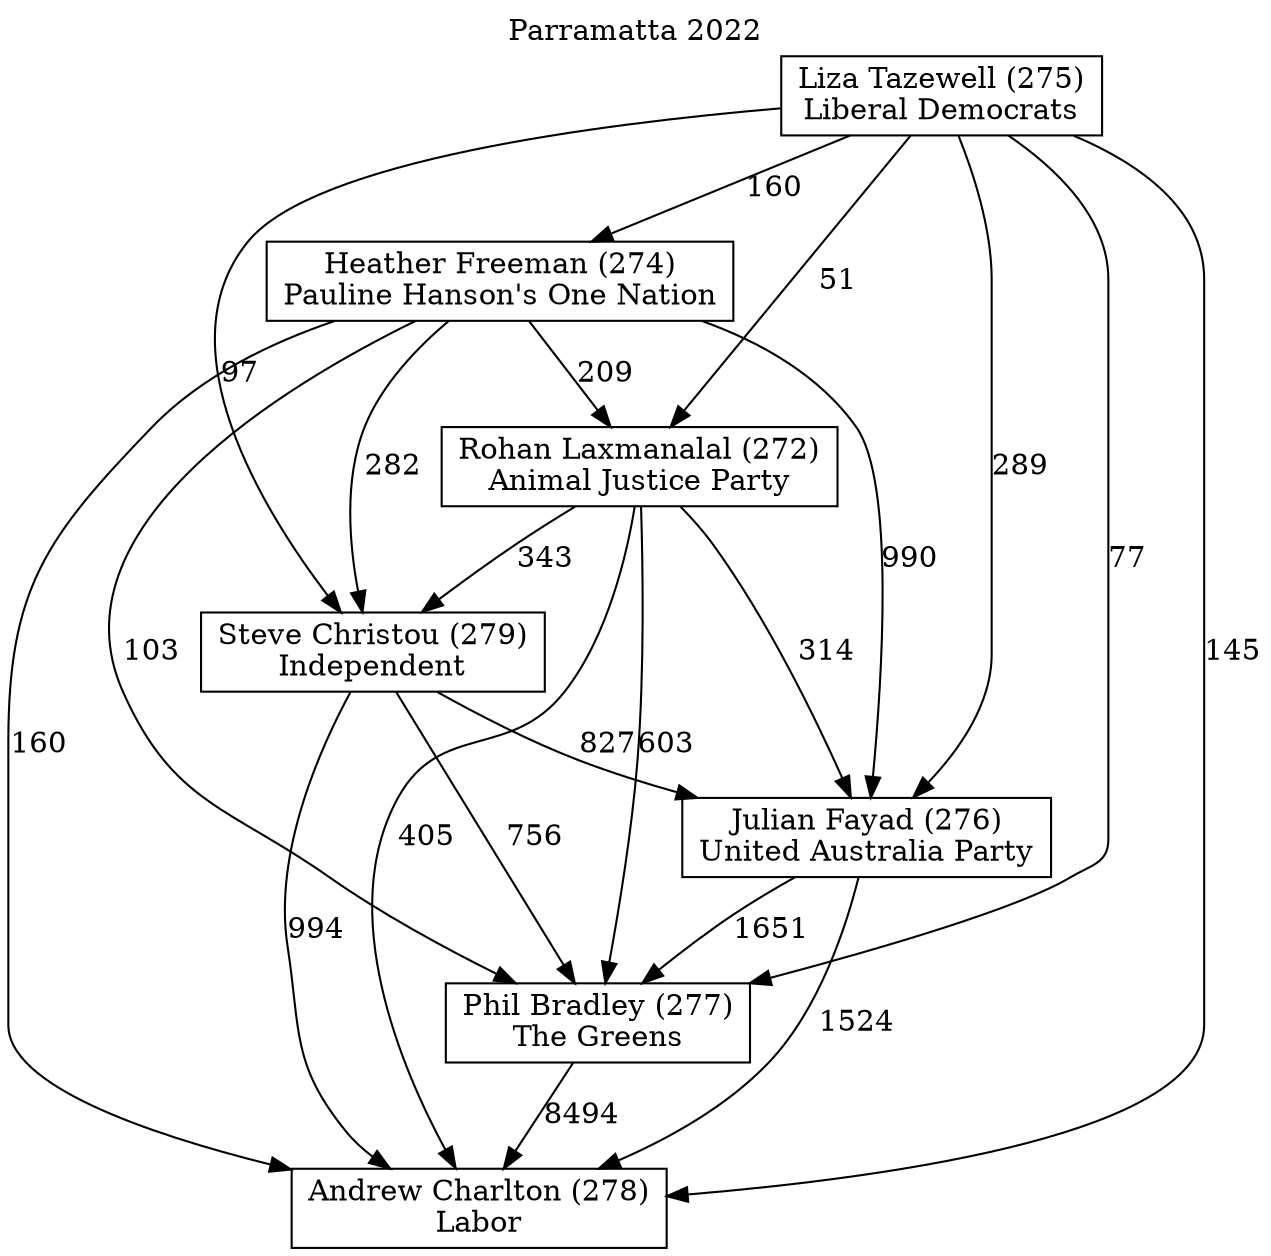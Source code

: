 // House preference flow
digraph "Andrew Charlton (278)_Parramatta_2022" {
	graph [label="Parramatta 2022" labelloc=t mclimit=10]
	node [shape=box]
	"Julian Fayad (276)" [label="Julian Fayad (276)
United Australia Party"]
	"Phil Bradley (277)" [label="Phil Bradley (277)
The Greens"]
	"Heather Freeman (274)" [label="Heather Freeman (274)
Pauline Hanson's One Nation"]
	"Liza Tazewell (275)" [label="Liza Tazewell (275)
Liberal Democrats"]
	"Rohan Laxmanalal (272)" [label="Rohan Laxmanalal (272)
Animal Justice Party"]
	"Steve Christou (279)" [label="Steve Christou (279)
Independent"]
	"Andrew Charlton (278)" [label="Andrew Charlton (278)
Labor"]
	"Liza Tazewell (275)" -> "Phil Bradley (277)" [label=77]
	"Julian Fayad (276)" -> "Andrew Charlton (278)" [label=1524]
	"Liza Tazewell (275)" -> "Julian Fayad (276)" [label=289]
	"Liza Tazewell (275)" -> "Andrew Charlton (278)" [label=145]
	"Heather Freeman (274)" -> "Steve Christou (279)" [label=282]
	"Liza Tazewell (275)" -> "Heather Freeman (274)" [label=160]
	"Rohan Laxmanalal (272)" -> "Phil Bradley (277)" [label=603]
	"Liza Tazewell (275)" -> "Steve Christou (279)" [label=97]
	"Rohan Laxmanalal (272)" -> "Andrew Charlton (278)" [label=405]
	"Heather Freeman (274)" -> "Phil Bradley (277)" [label=103]
	"Heather Freeman (274)" -> "Rohan Laxmanalal (272)" [label=209]
	"Steve Christou (279)" -> "Phil Bradley (277)" [label=756]
	"Heather Freeman (274)" -> "Andrew Charlton (278)" [label=160]
	"Phil Bradley (277)" -> "Andrew Charlton (278)" [label=8494]
	"Heather Freeman (274)" -> "Julian Fayad (276)" [label=990]
	"Rohan Laxmanalal (272)" -> "Steve Christou (279)" [label=343]
	"Julian Fayad (276)" -> "Phil Bradley (277)" [label=1651]
	"Rohan Laxmanalal (272)" -> "Julian Fayad (276)" [label=314]
	"Liza Tazewell (275)" -> "Rohan Laxmanalal (272)" [label=51]
	"Steve Christou (279)" -> "Andrew Charlton (278)" [label=994]
	"Steve Christou (279)" -> "Julian Fayad (276)" [label=827]
}
